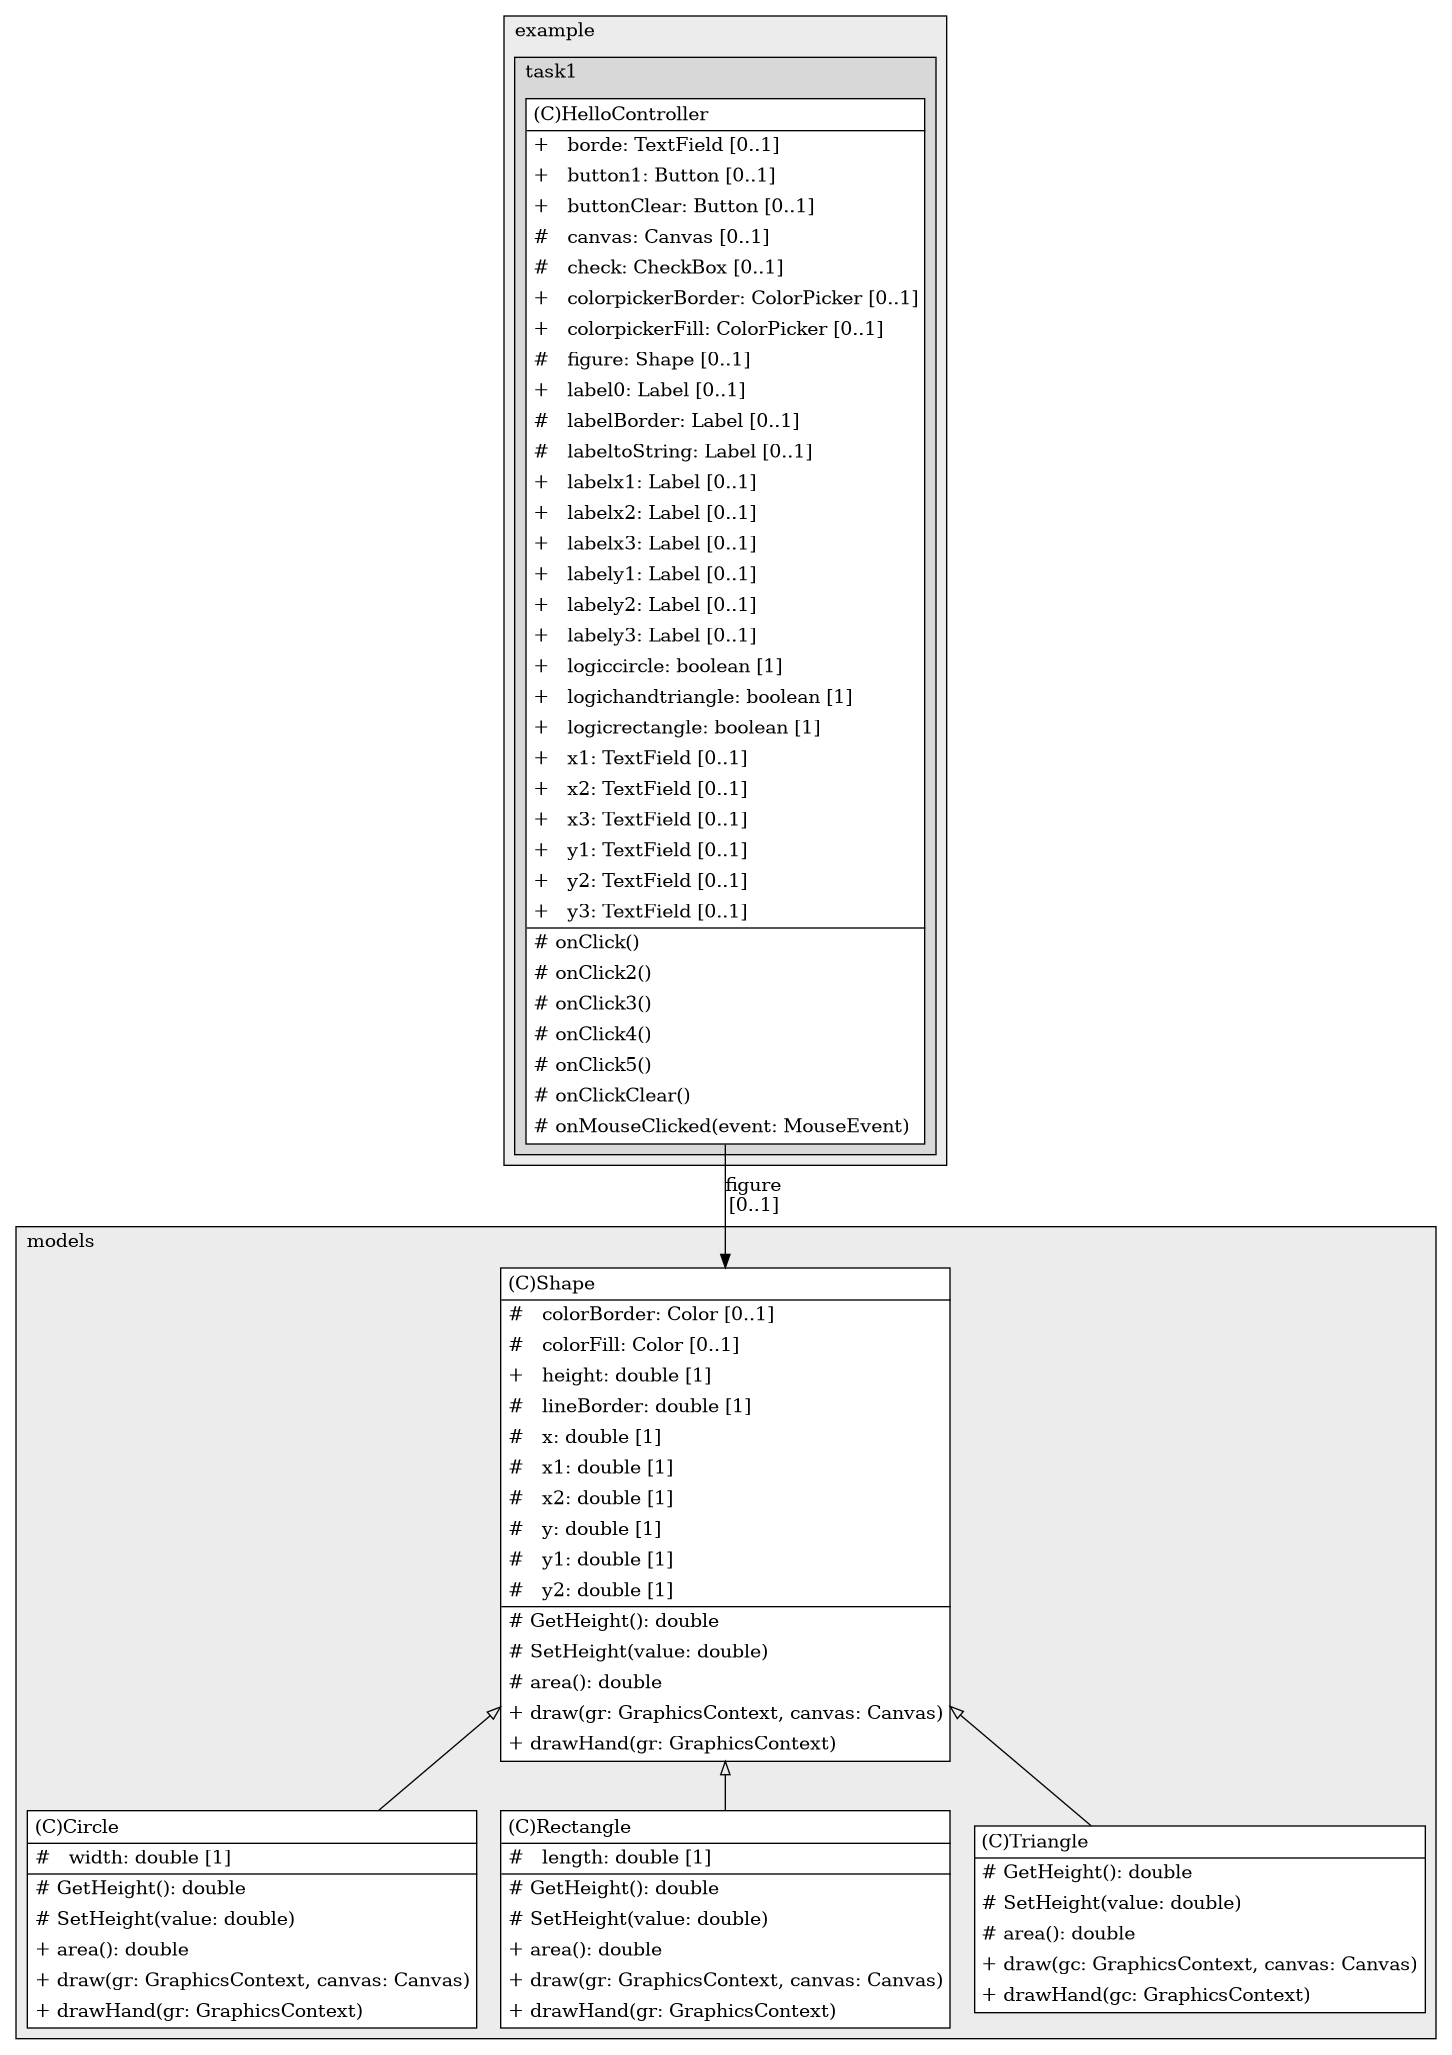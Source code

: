 @startuml

/' diagram meta data start
config=StructureConfiguration;
{
  "projectClassification": {
    "searchMode": "OpenProject", // OpenProject, AllProjects
    "includedProjects": "",
    "pathEndKeywords": "*.impl",
    "isClientPath": "",
    "isClientName": "",
    "isTestPath": "",
    "isTestName": "",
    "isMappingPath": "",
    "isMappingName": "",
    "isDataAccessPath": "",
    "isDataAccessName": "",
    "isDataStructurePath": "",
    "isDataStructureName": "",
    "isInterfaceStructuresPath": "",
    "isInterfaceStructuresName": "",
    "isEntryPointPath": "",
    "isEntryPointName": "",
    "treatFinalFieldsAsMandatory": false
  },
  "graphRestriction": {
    "classPackageExcludeFilter": "",
    "classPackageIncludeFilter": "",
    "classNameExcludeFilter": "",
    "classNameIncludeFilter": "",
    "methodNameExcludeFilter": "",
    "methodNameIncludeFilter": "",
    "removeByInheritance": "", // inheritance/annotation based filtering is done in a second step
    "removeByAnnotation": "",
    "removeByClassPackage": "", // cleanup the graph after inheritance/annotation based filtering is done
    "removeByClassName": "",
    "cutMappings": false,
    "cutEnum": true,
    "cutTests": true,
    "cutClient": true,
    "cutDataAccess": false,
    "cutInterfaceStructures": false,
    "cutDataStructures": false,
    "cutGetterAndSetter": true,
    "cutConstructors": true
  },
  "graphTraversal": {
    "forwardDepth": 6,
    "backwardDepth": 6,
    "classPackageExcludeFilter": "",
    "classPackageIncludeFilter": "",
    "classNameExcludeFilter": "",
    "classNameIncludeFilter": "",
    "methodNameExcludeFilter": "",
    "methodNameIncludeFilter": "",
    "hideMappings": false,
    "hideDataStructures": false,
    "hidePrivateMethods": true,
    "hideInterfaceCalls": true, // indirection: implementation -> interface (is hidden) -> implementation
    "onlyShowApplicationEntryPoints": false, // root node is included
    "useMethodCallsForStructureDiagram": "ForwardOnly" // ForwardOnly, BothDirections, No
  },
  "details": {
    "aggregation": "GroupByClass", // ByClass, GroupByClass, None
    "showClassGenericTypes": true,
    "showMethods": true,
    "showMethodParameterNames": true,
    "showMethodParameterTypes": true,
    "showMethodReturnType": true,
    "showPackageLevels": 2,
    "showDetailedClassStructure": true
  },
  "rootClass": "models.Circle",
  "extensionCallbackMethod": "" // qualified.class.name#methodName - signature: public static String method(String)
}
diagram meta data end '/



digraph g {
    rankdir="TB"
    splines=polyline
    

'nodes 
subgraph cluster_1068799382 { 
   	label=models
	labeljust=l
	fillcolor="#ececec"
	style=filled
   
   Circle1068799382[
	label=<<TABLE BORDER="1" CELLBORDER="0" CELLPADDING="4" CELLSPACING="0">
<TR><TD ALIGN="LEFT" >(C)Circle</TD></TR>
<HR/>
<TR><TD ALIGN="LEFT" >#   width: double [1]</TD></TR>
<HR/>
<TR><TD ALIGN="LEFT" ># GetHeight(): double</TD></TR>
<TR><TD ALIGN="LEFT" ># SetHeight(value: double)</TD></TR>
<TR><TD ALIGN="LEFT" >+ area(): double</TD></TR>
<TR><TD ALIGN="LEFT" >+ draw(gr: GraphicsContext, canvas: Canvas)</TD></TR>
<TR><TD ALIGN="LEFT" >+ drawHand(gr: GraphicsContext)</TD></TR>
</TABLE>>
	style=filled
	margin=0
	shape=plaintext
	fillcolor="#FFFFFF"
];

Rectangle1068799382[
	label=<<TABLE BORDER="1" CELLBORDER="0" CELLPADDING="4" CELLSPACING="0">
<TR><TD ALIGN="LEFT" >(C)Rectangle</TD></TR>
<HR/>
<TR><TD ALIGN="LEFT" >#   length: double [1]</TD></TR>
<HR/>
<TR><TD ALIGN="LEFT" ># GetHeight(): double</TD></TR>
<TR><TD ALIGN="LEFT" ># SetHeight(value: double)</TD></TR>
<TR><TD ALIGN="LEFT" >+ area(): double</TD></TR>
<TR><TD ALIGN="LEFT" >+ draw(gr: GraphicsContext, canvas: Canvas)</TD></TR>
<TR><TD ALIGN="LEFT" >+ drawHand(gr: GraphicsContext)</TD></TR>
</TABLE>>
	style=filled
	margin=0
	shape=plaintext
	fillcolor="#FFFFFF"
];

Shape1068799382[
	label=<<TABLE BORDER="1" CELLBORDER="0" CELLPADDING="4" CELLSPACING="0">
<TR><TD ALIGN="LEFT" >(C)Shape</TD></TR>
<HR/>
<TR><TD ALIGN="LEFT" >#   colorBorder: Color [0..1]</TD></TR>
<TR><TD ALIGN="LEFT" >#   colorFill: Color [0..1]</TD></TR>
<TR><TD ALIGN="LEFT" >+   height: double [1]</TD></TR>
<TR><TD ALIGN="LEFT" >#   lineBorder: double [1]</TD></TR>
<TR><TD ALIGN="LEFT" >#   x: double [1]</TD></TR>
<TR><TD ALIGN="LEFT" >#   x1: double [1]</TD></TR>
<TR><TD ALIGN="LEFT" >#   x2: double [1]</TD></TR>
<TR><TD ALIGN="LEFT" >#   y: double [1]</TD></TR>
<TR><TD ALIGN="LEFT" >#   y1: double [1]</TD></TR>
<TR><TD ALIGN="LEFT" >#   y2: double [1]</TD></TR>
<HR/>
<TR><TD ALIGN="LEFT" ># GetHeight(): double</TD></TR>
<TR><TD ALIGN="LEFT" ># SetHeight(value: double)</TD></TR>
<TR><TD ALIGN="LEFT" ># area(): double</TD></TR>
<TR><TD ALIGN="LEFT" >+ draw(gr: GraphicsContext, canvas: Canvas)</TD></TR>
<TR><TD ALIGN="LEFT" >+ drawHand(gr: GraphicsContext)</TD></TR>
</TABLE>>
	style=filled
	margin=0
	shape=plaintext
	fillcolor="#FFFFFF"
];

Triangle1068799382[
	label=<<TABLE BORDER="1" CELLBORDER="0" CELLPADDING="4" CELLSPACING="0">
<TR><TD ALIGN="LEFT" >(C)Triangle</TD></TR>
<HR/>
<TR><TD ALIGN="LEFT" ># GetHeight(): double</TD></TR>
<TR><TD ALIGN="LEFT" ># SetHeight(value: double)</TD></TR>
<TR><TD ALIGN="LEFT" ># area(): double</TD></TR>
<TR><TD ALIGN="LEFT" >+ draw(gc: GraphicsContext, canvas: Canvas)</TD></TR>
<TR><TD ALIGN="LEFT" >+ drawHand(gc: GraphicsContext)</TD></TR>
</TABLE>>
	style=filled
	margin=0
	shape=plaintext
	fillcolor="#FFFFFF"
];
} 

subgraph cluster_1322970774 { 
   	label=example
	labeljust=l
	fillcolor="#ececec"
	style=filled
   
   subgraph cluster_129515976 { 
   	label=task1
	labeljust=l
	fillcolor="#d8d8d8"
	style=filled
   
   HelloController537999333[
	label=<<TABLE BORDER="1" CELLBORDER="0" CELLPADDING="4" CELLSPACING="0">
<TR><TD ALIGN="LEFT" >(C)HelloController</TD></TR>
<HR/>
<TR><TD ALIGN="LEFT" >+   borde: TextField [0..1]</TD></TR>
<TR><TD ALIGN="LEFT" >+   button1: Button [0..1]</TD></TR>
<TR><TD ALIGN="LEFT" >+   buttonClear: Button [0..1]</TD></TR>
<TR><TD ALIGN="LEFT" >#   canvas: Canvas [0..1]</TD></TR>
<TR><TD ALIGN="LEFT" >#   check: CheckBox [0..1]</TD></TR>
<TR><TD ALIGN="LEFT" >+   colorpickerBorder: ColorPicker [0..1]</TD></TR>
<TR><TD ALIGN="LEFT" >+   colorpickerFill: ColorPicker [0..1]</TD></TR>
<TR><TD ALIGN="LEFT" >#   figure: Shape [0..1]</TD></TR>
<TR><TD ALIGN="LEFT" >+   label0: Label [0..1]</TD></TR>
<TR><TD ALIGN="LEFT" >#   labelBorder: Label [0..1]</TD></TR>
<TR><TD ALIGN="LEFT" >#   labeltoString: Label [0..1]</TD></TR>
<TR><TD ALIGN="LEFT" >+   labelx1: Label [0..1]</TD></TR>
<TR><TD ALIGN="LEFT" >+   labelx2: Label [0..1]</TD></TR>
<TR><TD ALIGN="LEFT" >+   labelx3: Label [0..1]</TD></TR>
<TR><TD ALIGN="LEFT" >+   labely1: Label [0..1]</TD></TR>
<TR><TD ALIGN="LEFT" >+   labely2: Label [0..1]</TD></TR>
<TR><TD ALIGN="LEFT" >+   labely3: Label [0..1]</TD></TR>
<TR><TD ALIGN="LEFT" >+   logiccircle: boolean [1]</TD></TR>
<TR><TD ALIGN="LEFT" >+   logichandtriangle: boolean [1]</TD></TR>
<TR><TD ALIGN="LEFT" >+   logicrectangle: boolean [1]</TD></TR>
<TR><TD ALIGN="LEFT" >+   x1: TextField [0..1]</TD></TR>
<TR><TD ALIGN="LEFT" >+   x2: TextField [0..1]</TD></TR>
<TR><TD ALIGN="LEFT" >+   x3: TextField [0..1]</TD></TR>
<TR><TD ALIGN="LEFT" >+   y1: TextField [0..1]</TD></TR>
<TR><TD ALIGN="LEFT" >+   y2: TextField [0..1]</TD></TR>
<TR><TD ALIGN="LEFT" >+   y3: TextField [0..1]</TD></TR>
<HR/>
<TR><TD ALIGN="LEFT" ># onClick()</TD></TR>
<TR><TD ALIGN="LEFT" ># onClick2()</TD></TR>
<TR><TD ALIGN="LEFT" ># onClick3()</TD></TR>
<TR><TD ALIGN="LEFT" ># onClick4()</TD></TR>
<TR><TD ALIGN="LEFT" ># onClick5()</TD></TR>
<TR><TD ALIGN="LEFT" ># onClickClear()</TD></TR>
<TR><TD ALIGN="LEFT" ># onMouseClicked(event: MouseEvent)</TD></TR>
</TABLE>>
	style=filled
	margin=0
	shape=plaintext
	fillcolor="#FFFFFF"
];
} 
} 

'edges    
HelloController537999333 -> Shape1068799382[label="figure
[0..1]"];
Shape1068799382 -> Circle1068799382[arrowhead=none, arrowtail=empty, dir=both];
Shape1068799382 -> Rectangle1068799382[arrowhead=none, arrowtail=empty, dir=both];
Shape1068799382 -> Triangle1068799382[arrowhead=none, arrowtail=empty, dir=both];
    
}
@enduml
